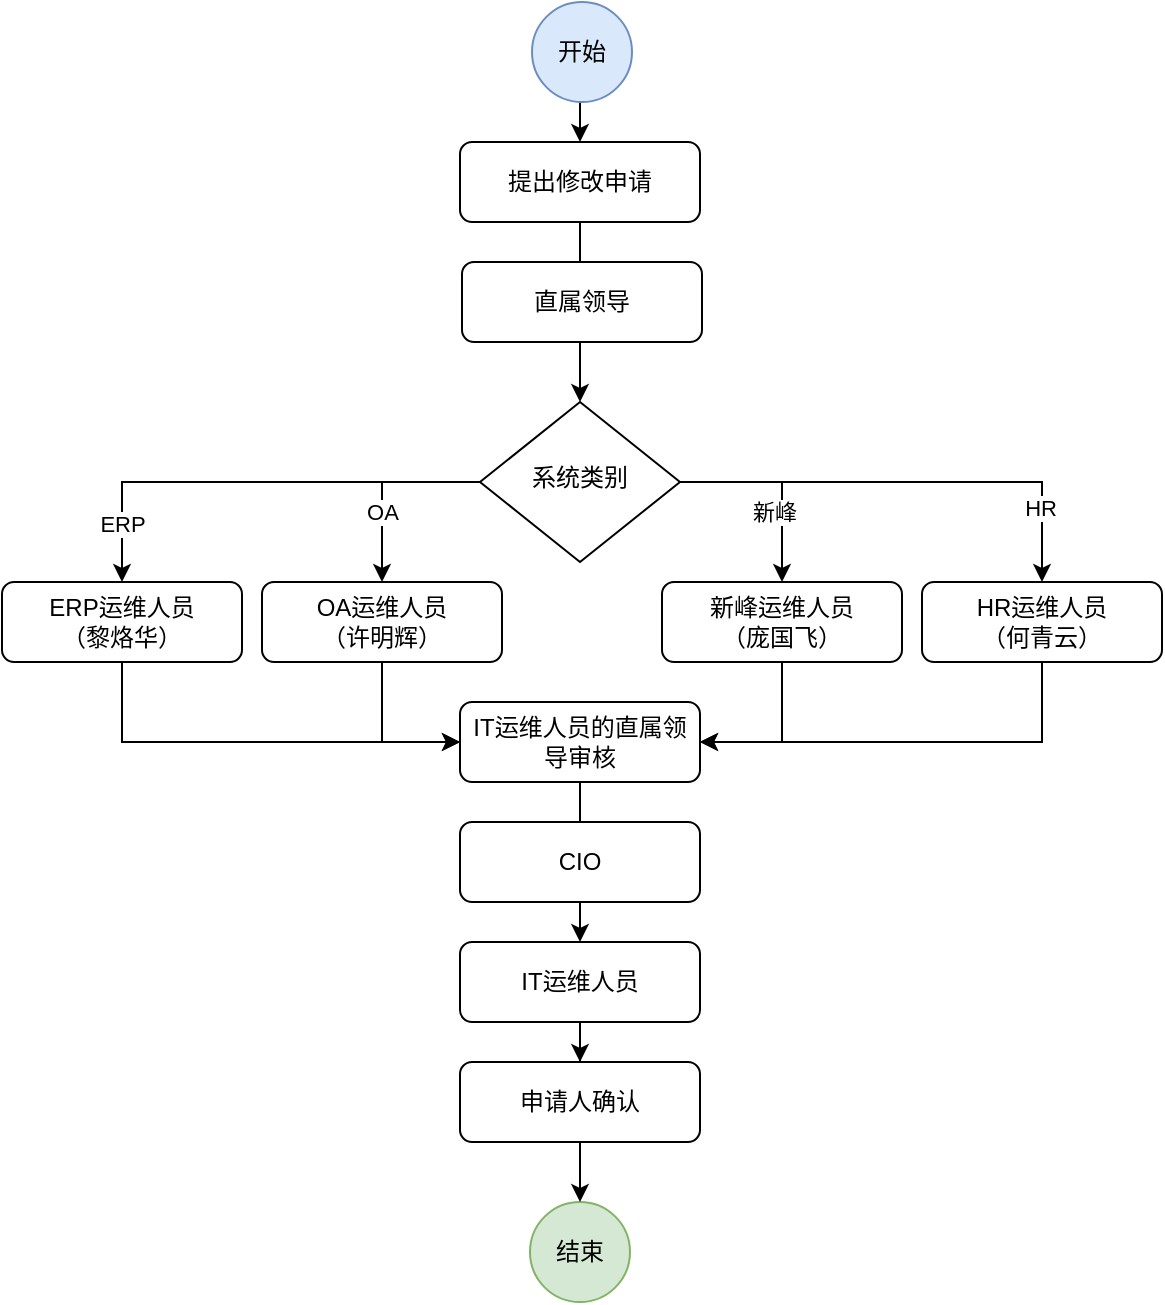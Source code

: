 <mxfile version="21.3.2" type="github">
  <diagram id="C5RBs43oDa-KdzZeNtuy" name="Page-1">
    <mxGraphModel dx="1056" dy="671" grid="1" gridSize="10" guides="1" tooltips="1" connect="1" arrows="1" fold="1" page="1" pageScale="1" pageWidth="827" pageHeight="1169" math="0" shadow="0">
      <root>
        <mxCell id="WIyWlLk6GJQsqaUBKTNV-0" />
        <mxCell id="WIyWlLk6GJQsqaUBKTNV-1" parent="WIyWlLk6GJQsqaUBKTNV-0" />
        <mxCell id="XxDOFcH-25pgApNe6fPF-22" style="edgeStyle=orthogonalEdgeStyle;rounded=0;orthogonalLoop=1;jettySize=auto;html=1;exitX=0;exitY=0.5;exitDx=0;exitDy=0;entryX=0.5;entryY=0;entryDx=0;entryDy=0;" parent="WIyWlLk6GJQsqaUBKTNV-1" source="WIyWlLk6GJQsqaUBKTNV-6" target="XxDOFcH-25pgApNe6fPF-18" edge="1">
          <mxGeometry relative="1" as="geometry" />
        </mxCell>
        <mxCell id="XxDOFcH-25pgApNe6fPF-42" value="OA" style="edgeLabel;html=1;align=center;verticalAlign=middle;resizable=0;points=[];" parent="XxDOFcH-25pgApNe6fPF-22" vertex="1" connectable="0">
          <mxGeometry x="0.28" y="1" relative="1" as="geometry">
            <mxPoint x="-1" as="offset" />
          </mxGeometry>
        </mxCell>
        <mxCell id="XxDOFcH-25pgApNe6fPF-23" style="edgeStyle=orthogonalEdgeStyle;rounded=0;orthogonalLoop=1;jettySize=auto;html=1;exitX=1;exitY=0.5;exitDx=0;exitDy=0;entryX=0.5;entryY=0;entryDx=0;entryDy=0;" parent="WIyWlLk6GJQsqaUBKTNV-1" source="WIyWlLk6GJQsqaUBKTNV-6" target="XxDOFcH-25pgApNe6fPF-19" edge="1">
          <mxGeometry relative="1" as="geometry" />
        </mxCell>
        <mxCell id="XxDOFcH-25pgApNe6fPF-43" value="新峰" style="edgeLabel;html=1;align=center;verticalAlign=middle;resizable=0;points=[];" parent="XxDOFcH-25pgApNe6fPF-23" vertex="1" connectable="0">
          <mxGeometry x="0.294" y="-4" relative="1" as="geometry">
            <mxPoint as="offset" />
          </mxGeometry>
        </mxCell>
        <mxCell id="XxDOFcH-25pgApNe6fPF-24" style="edgeStyle=orthogonalEdgeStyle;rounded=0;orthogonalLoop=1;jettySize=auto;html=1;exitX=1;exitY=0.5;exitDx=0;exitDy=0;entryX=0.5;entryY=0;entryDx=0;entryDy=0;" parent="WIyWlLk6GJQsqaUBKTNV-1" source="WIyWlLk6GJQsqaUBKTNV-6" target="XxDOFcH-25pgApNe6fPF-20" edge="1">
          <mxGeometry relative="1" as="geometry" />
        </mxCell>
        <mxCell id="XxDOFcH-25pgApNe6fPF-44" value="HR" style="edgeLabel;html=1;align=center;verticalAlign=middle;resizable=0;points=[];" parent="XxDOFcH-25pgApNe6fPF-24" vertex="1" connectable="0">
          <mxGeometry x="0.674" y="-1" relative="1" as="geometry">
            <mxPoint as="offset" />
          </mxGeometry>
        </mxCell>
        <mxCell id="XxDOFcH-25pgApNe6fPF-38" style="edgeStyle=orthogonalEdgeStyle;rounded=0;orthogonalLoop=1;jettySize=auto;html=1;exitX=0;exitY=0.5;exitDx=0;exitDy=0;entryX=0.5;entryY=0;entryDx=0;entryDy=0;" parent="WIyWlLk6GJQsqaUBKTNV-1" source="WIyWlLk6GJQsqaUBKTNV-6" target="XxDOFcH-25pgApNe6fPF-16" edge="1">
          <mxGeometry relative="1" as="geometry" />
        </mxCell>
        <mxCell id="XxDOFcH-25pgApNe6fPF-41" value="ERP" style="edgeLabel;html=1;align=center;verticalAlign=middle;resizable=0;points=[];" parent="XxDOFcH-25pgApNe6fPF-38" vertex="1" connectable="0">
          <mxGeometry x="0.645" y="-3" relative="1" as="geometry">
            <mxPoint x="3" y="11" as="offset" />
          </mxGeometry>
        </mxCell>
        <mxCell id="WIyWlLk6GJQsqaUBKTNV-6" value="系统类别" style="rhombus;whiteSpace=wrap;html=1;shadow=0;fontFamily=Helvetica;fontSize=12;align=center;strokeWidth=1;spacing=6;spacingTop=-4;" parent="WIyWlLk6GJQsqaUBKTNV-1" vertex="1">
          <mxGeometry x="348" y="200" width="100" height="80" as="geometry" />
        </mxCell>
        <mxCell id="QWxJCDw3qdUrXX-ayBNV-2" style="edgeStyle=orthogonalEdgeStyle;rounded=0;orthogonalLoop=1;jettySize=auto;html=1;exitX=0.5;exitY=1;exitDx=0;exitDy=0;entryX=0.5;entryY=0;entryDx=0;entryDy=0;" edge="1" parent="WIyWlLk6GJQsqaUBKTNV-1" source="XxDOFcH-25pgApNe6fPF-5" target="F7UKDURot4osKYDAoYZM-0">
          <mxGeometry relative="1" as="geometry" />
        </mxCell>
        <mxCell id="XxDOFcH-25pgApNe6fPF-5" value="开始" style="ellipse;whiteSpace=wrap;html=1;aspect=fixed;fillColor=#dae8fc;strokeColor=#6c8ebf;" parent="WIyWlLk6GJQsqaUBKTNV-1" vertex="1">
          <mxGeometry x="374" width="50" height="50" as="geometry" />
        </mxCell>
        <mxCell id="XxDOFcH-25pgApNe6fPF-6" value="结束" style="ellipse;whiteSpace=wrap;html=1;aspect=fixed;fillColor=#d5e8d4;strokeColor=#82b366;" parent="WIyWlLk6GJQsqaUBKTNV-1" vertex="1">
          <mxGeometry x="373" y="600" width="50" height="50" as="geometry" />
        </mxCell>
        <mxCell id="XxDOFcH-25pgApNe6fPF-31" style="edgeStyle=orthogonalEdgeStyle;rounded=0;orthogonalLoop=1;jettySize=auto;html=1;exitX=0.5;exitY=1;exitDx=0;exitDy=0;entryX=0.5;entryY=0;entryDx=0;entryDy=0;" parent="WIyWlLk6GJQsqaUBKTNV-1" source="XxDOFcH-25pgApNe6fPF-11" target="XxDOFcH-25pgApNe6fPF-30" edge="1">
          <mxGeometry relative="1" as="geometry" />
        </mxCell>
        <mxCell id="XxDOFcH-25pgApNe6fPF-11" value="IT运维人员的直属领导审核" style="rounded=1;whiteSpace=wrap;html=1;fontSize=12;glass=0;strokeWidth=1;shadow=0;" parent="WIyWlLk6GJQsqaUBKTNV-1" vertex="1">
          <mxGeometry x="338" y="350" width="120" height="40" as="geometry" />
        </mxCell>
        <mxCell id="XxDOFcH-25pgApNe6fPF-26" style="edgeStyle=orthogonalEdgeStyle;rounded=0;orthogonalLoop=1;jettySize=auto;html=1;exitX=0.5;exitY=1;exitDx=0;exitDy=0;entryX=0;entryY=0.5;entryDx=0;entryDy=0;" parent="WIyWlLk6GJQsqaUBKTNV-1" source="XxDOFcH-25pgApNe6fPF-16" target="XxDOFcH-25pgApNe6fPF-11" edge="1">
          <mxGeometry relative="1" as="geometry" />
        </mxCell>
        <mxCell id="XxDOFcH-25pgApNe6fPF-16" value="ERP运维人员&lt;br&gt;（黎烙华&lt;span style=&quot;background-color: initial;&quot;&gt;）&lt;/span&gt;" style="rounded=1;whiteSpace=wrap;html=1;fontSize=12;glass=0;strokeWidth=1;shadow=0;" parent="WIyWlLk6GJQsqaUBKTNV-1" vertex="1">
          <mxGeometry x="109" y="290" width="120" height="40" as="geometry" />
        </mxCell>
        <mxCell id="XxDOFcH-25pgApNe6fPF-17" value="&lt;mxGraphModel&gt;&lt;root&gt;&lt;mxCell id=“0”/&gt;&lt;mxCell id=“1” parent=“0”/&gt;&lt;mxCell id=“2” value=“直线领导” style=“rounded=1;whiteSpace=wrap;html=1;fontSize=12;glass=0;strokeWidth=1;shadow=0;” vertex=“1” parent=“1”&gt;&lt;mxGeometry x=“160” y=“80” width=“120” height=“40” as=“geometry”/&gt;&lt;/mxCell&gt;&lt;/root&gt;&lt;/mxGraphModel&gt;" style="text;whiteSpace=wrap;html=1;" parent="WIyWlLk6GJQsqaUBKTNV-1" vertex="1">
          <mxGeometry x="584" y="300" width="60" height="50" as="geometry" />
        </mxCell>
        <mxCell id="XxDOFcH-25pgApNe6fPF-45" style="edgeStyle=orthogonalEdgeStyle;rounded=0;orthogonalLoop=1;jettySize=auto;html=1;exitX=0.5;exitY=1;exitDx=0;exitDy=0;entryX=0;entryY=0.5;entryDx=0;entryDy=0;" parent="WIyWlLk6GJQsqaUBKTNV-1" source="XxDOFcH-25pgApNe6fPF-18" target="XxDOFcH-25pgApNe6fPF-11" edge="1">
          <mxGeometry relative="1" as="geometry" />
        </mxCell>
        <mxCell id="XxDOFcH-25pgApNe6fPF-18" value="OA运维人员&lt;br&gt;（许明辉）" style="rounded=1;whiteSpace=wrap;html=1;fontSize=12;glass=0;strokeWidth=1;shadow=0;" parent="WIyWlLk6GJQsqaUBKTNV-1" vertex="1">
          <mxGeometry x="239" y="290" width="120" height="40" as="geometry" />
        </mxCell>
        <mxCell id="XxDOFcH-25pgApNe6fPF-28" style="edgeStyle=orthogonalEdgeStyle;rounded=0;orthogonalLoop=1;jettySize=auto;html=1;exitX=0.5;exitY=1;exitDx=0;exitDy=0;entryX=1;entryY=0.5;entryDx=0;entryDy=0;" parent="WIyWlLk6GJQsqaUBKTNV-1" source="XxDOFcH-25pgApNe6fPF-19" target="XxDOFcH-25pgApNe6fPF-11" edge="1">
          <mxGeometry relative="1" as="geometry" />
        </mxCell>
        <mxCell id="XxDOFcH-25pgApNe6fPF-19" value="新峰运维人员&lt;br&gt;（庞国飞）" style="rounded=1;whiteSpace=wrap;html=1;fontSize=12;glass=0;strokeWidth=1;shadow=0;" parent="WIyWlLk6GJQsqaUBKTNV-1" vertex="1">
          <mxGeometry x="439" y="290" width="120" height="40" as="geometry" />
        </mxCell>
        <mxCell id="XxDOFcH-25pgApNe6fPF-29" style="edgeStyle=orthogonalEdgeStyle;rounded=0;orthogonalLoop=1;jettySize=auto;html=1;exitX=0.5;exitY=1;exitDx=0;exitDy=0;entryX=1;entryY=0.5;entryDx=0;entryDy=0;" parent="WIyWlLk6GJQsqaUBKTNV-1" source="XxDOFcH-25pgApNe6fPF-20" target="XxDOFcH-25pgApNe6fPF-11" edge="1">
          <mxGeometry relative="1" as="geometry" />
        </mxCell>
        <mxCell id="XxDOFcH-25pgApNe6fPF-20" value="HR运维人员&lt;br&gt;（何青云）" style="rounded=1;whiteSpace=wrap;html=1;fontSize=12;glass=0;strokeWidth=1;shadow=0;" parent="WIyWlLk6GJQsqaUBKTNV-1" vertex="1">
          <mxGeometry x="569" y="290" width="120" height="40" as="geometry" />
        </mxCell>
        <mxCell id="XxDOFcH-25pgApNe6fPF-33" style="edgeStyle=orthogonalEdgeStyle;rounded=0;orthogonalLoop=1;jettySize=auto;html=1;exitX=0.5;exitY=1;exitDx=0;exitDy=0;" parent="WIyWlLk6GJQsqaUBKTNV-1" source="XxDOFcH-25pgApNe6fPF-30" target="XxDOFcH-25pgApNe6fPF-32" edge="1">
          <mxGeometry relative="1" as="geometry" />
        </mxCell>
        <mxCell id="XxDOFcH-25pgApNe6fPF-30" value="IT运维人员" style="rounded=1;whiteSpace=wrap;html=1;fontSize=12;glass=0;strokeWidth=1;shadow=0;" parent="WIyWlLk6GJQsqaUBKTNV-1" vertex="1">
          <mxGeometry x="338" y="470" width="120" height="40" as="geometry" />
        </mxCell>
        <mxCell id="XxDOFcH-25pgApNe6fPF-35" style="edgeStyle=orthogonalEdgeStyle;rounded=0;orthogonalLoop=1;jettySize=auto;html=1;exitX=0.5;exitY=1;exitDx=0;exitDy=0;entryX=0.5;entryY=0;entryDx=0;entryDy=0;" parent="WIyWlLk6GJQsqaUBKTNV-1" source="XxDOFcH-25pgApNe6fPF-32" target="XxDOFcH-25pgApNe6fPF-6" edge="1">
          <mxGeometry relative="1" as="geometry" />
        </mxCell>
        <mxCell id="XxDOFcH-25pgApNe6fPF-32" value="申请人确认" style="rounded=1;whiteSpace=wrap;html=1;fontSize=12;glass=0;strokeWidth=1;shadow=0;" parent="WIyWlLk6GJQsqaUBKTNV-1" vertex="1">
          <mxGeometry x="338" y="530" width="120" height="40" as="geometry" />
        </mxCell>
        <mxCell id="QWxJCDw3qdUrXX-ayBNV-4" style="edgeStyle=orthogonalEdgeStyle;rounded=0;orthogonalLoop=1;jettySize=auto;html=1;exitX=0.5;exitY=1;exitDx=0;exitDy=0;entryX=0.5;entryY=0;entryDx=0;entryDy=0;" edge="1" parent="WIyWlLk6GJQsqaUBKTNV-1" source="F7UKDURot4osKYDAoYZM-0" target="WIyWlLk6GJQsqaUBKTNV-6">
          <mxGeometry relative="1" as="geometry" />
        </mxCell>
        <mxCell id="F7UKDURot4osKYDAoYZM-0" value="提出修改申请" style="rounded=1;whiteSpace=wrap;html=1;fontSize=12;glass=0;strokeWidth=1;shadow=0;" parent="WIyWlLk6GJQsqaUBKTNV-1" vertex="1">
          <mxGeometry x="338" y="70" width="120" height="40" as="geometry" />
        </mxCell>
        <mxCell id="QWxJCDw3qdUrXX-ayBNV-5" value="直属领导" style="rounded=1;whiteSpace=wrap;html=1;fontSize=12;glass=0;strokeWidth=1;shadow=0;" vertex="1" parent="WIyWlLk6GJQsqaUBKTNV-1">
          <mxGeometry x="339" y="130" width="120" height="40" as="geometry" />
        </mxCell>
        <mxCell id="QWxJCDw3qdUrXX-ayBNV-6" value="CIO" style="rounded=1;whiteSpace=wrap;html=1;fontSize=12;glass=0;strokeWidth=1;shadow=0;" vertex="1" parent="WIyWlLk6GJQsqaUBKTNV-1">
          <mxGeometry x="338" y="410" width="120" height="40" as="geometry" />
        </mxCell>
      </root>
    </mxGraphModel>
  </diagram>
</mxfile>
